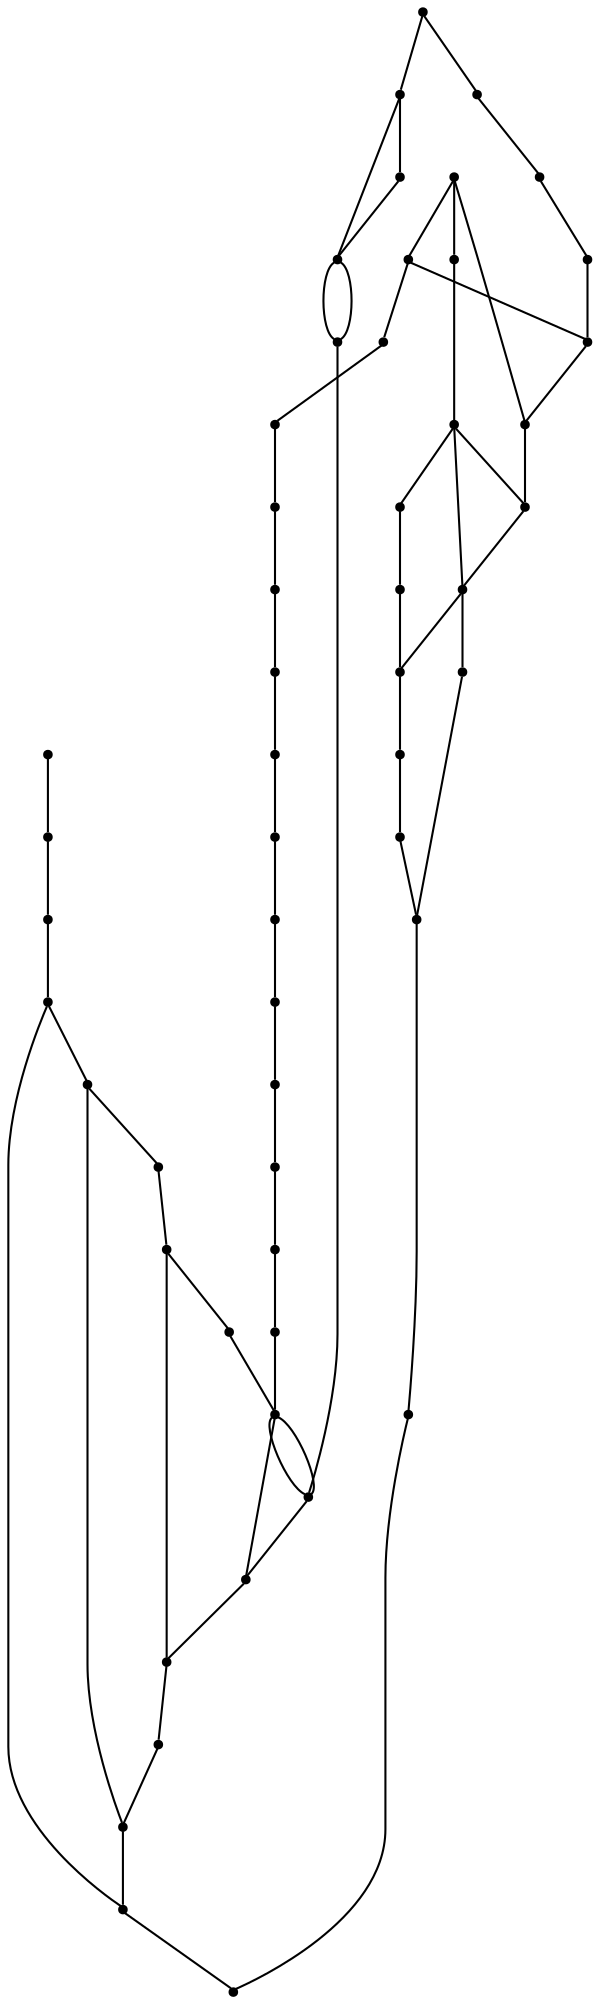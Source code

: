 graph {
  node [shape=point,comment="{\"directed\":false,\"doi\":\"10.1007/978-3-319-50106-2_9\",\"figure\":\"1 (2)\"}"]

  v0 [pos="1609.452166194494,1306.0059310832914"]
  v1 [pos="1557.1271649234202,1306.005168031631"]
  v2 [pos="1494.3428863557247,1306.005168031631"]
  v3 [pos="1494.3428863557247,1536.2221143938086"]
  v4 [pos="1557.1271649234202,1536.2263111779419"]
  v5 [pos="1473.410342310587,1306.005168031631"]
  v6 [pos="1473.410342310587,1536.2221143938086"]
  v7 [pos="1421.0895378750815,1536.2221143938086"]
  v8 [pos="1389.6928838135768,1536.2221143938086"]
  v9 [pos="1274.580551730758,1306.0059310832914"]
  v10 [pos="1253.6564013567568,1306.0059310832914"]
  v11 [pos="1169.9370352072156,1306.0059310832914"]
  v12 [pos="1138.5444508044438,1306.0059310832914"]
  v13 [pos="1211.7955101020498,1306.0059310832914"]
  v14 [pos="1609.452166194494,1525.75934078715"]
  v15 [pos="1609.452166194494,1326.9321777606312"]
  v16 [pos="1609.452166194494,1358.3271752826374"]
  v17 [pos="1609.452166194494,1400.18857090669"]
  v18 [pos="1609.452166194494,1431.5819787377368"]
  v19 [pos="1609.452166194494,1462.9740512283774"]
  v20 [pos="1609.452166194494,1483.9022055348687"]
  v21 [pos="1588.5217205671406,1306.0059310832914"]
  v22 [pos="1525.7347076974838,1306.005168031631"]
  v23 [pos="1442.0178850846505,1306.0059310832914"]
  v24 [pos="1421.0895378750815,1306.005168031631"]
  v25 [pos="1400.1599188971581,1306.005168031631"]
  v26 [pos="1379.2295368582222,1337.3990845637848"]
  v27 [pos="1379.2295368582222,1368.7953538385584"]
  v28 [pos="1379.2307450381586,1400.18857090669"]
  v29 [pos="1379.2295368582222,1431.5787993558179"]
  v30 [pos="1379.2295368582222,1452.5108960958885"]
  v31 [pos="1379.2307450381586,1483.9022055348687"]
  v32 [pos="1379.2295368582222,1504.831059305382"]
  v33 [pos="1588.5217205671406,1536.2265655284953"]
  v34 [pos="1525.7347076974838,1536.2221143938086"]
  v35 [pos="1442.0178850846505,1536.2265655284953"]
  v36 [pos="1305.9751073744783,1326.9321777606312"]
  v37 [pos="1305.9751073744783,1462.9739240531007"]
  v38 [pos="1305.9751073744783,1306.0059310832914"]
  v39 [pos="1305.9751073744783,1368.7925559824698"]
  v40 [pos="1305.9751073744783,1400.18857090669"]
  v41 [pos="1305.9751073744783,1431.577654778327"]
  v42 [pos="1274.5797250813278,1473.4379694125273"]
  v43 [pos="1243.1872678553916,1473.4379694125273"]
  v44 [pos="1211.796527516733,1473.4379694125273"]
  v45 [pos="1190.8620758190646,1473.4379694125273"]
  v46 [pos="1169.9370352072156,1473.439113990018"]
  v47 [pos="1232.7240480768724,1306.0059310832914"]
  v48 [pos="1138.5444508044438,1326.9321777606312"]
  v49 [pos="1138.5444508044438,1368.7925559824698"]
  v50 [pos="1138.5444508044438,1400.18857090669"]
  v51 [pos="1138.5444508044438,1431.577654778327"]
  v52 [pos="1138.5444508044438,1462.9739240531007"]

  v0 -- v12 [id="-1",pos="1609.452166194494,1306.0059310832914 1640.694618343081,1306.0119083212992 1661.7730342184175,1284.9254843828805 1661.7730342184175,1258.9173772338618 1661.7730342184175,1232.9093972601195 1640.694618343081,1211.827170105834 1614.6863196204615,1211.827170105834 1133.3096614942992,1211.827170105834 1133.3096614942992,1211.827170105834 1133.3096614942992,1211.827170105834 1107.3013627716798,1211.827170105834 1086.2188772376107,1232.9093972601195 1086.2188772376107,1258.9173772338618 1086.2188772376107,1284.9254843828805 1107.3013627716798,1306.0119083212992 1138.5444508044438,1306.0059310832914"]
  v0 -- v11 [id="-4",pos="1609.452166194494,1306.0059310832914 1633.464488073994,1306.003514753033 1648.6960761188436,1290.7803797743436 1648.6960761188436,1271.9943022419545 1648.6960761188436,1253.2124214936985 1633.464488073994,1237.9852169061526 1614.6864467972969,1237.9852169061526 1232.7213773633289,1237.9852169061526 1232.7213773633289,1237.9852169061526 1232.7213773633289,1237.9852169061526 1198.0491567293702,1237.9852169061526 1169.9363357346208,1266.0976933597142 1169.9370352072156,1306.0059310832914"]
  v0 -- v12 [id="-5",pos="1609.452166194494,1306.0059310832914 1637.7984202706123,1306.003514753033 1656.5389443808676,1287.2632203202775 1656.5389443808676,1264.1473333153276 1656.5389443808676,1241.0272495262445 1637.7984202706123,1222.2870822687657 1614.6864467972969,1222.2870822687657 1217.0272471681449,1222.286955093489 1217.0272471681449,1222.286955093489 1217.0272471681449,1222.286955093489 1173.687034964114,1222.286955093489 1138.5438785086844,1257.4296808463268 1138.5444508044438,1306.0059310832914"]
  v1 -- v13 [id="-6",pos="1557.1271649234202,1306.005168031631 1557.127228511838,1277.6534748824843 1538.3867044015826,1258.9131804497285 1515.270534092699,1258.9131804497285 1253.6539214084664,1258.9131804497285 1253.6539214084664,1258.9131804497285 1253.6539214084664,1258.9131804497285 1230.5335542640148,1258.9131804497285 1211.7930301537597,1277.6534748824843 1211.7955101020498,1306.0059310832914"]
  v2 -- v10 [id="-7",pos="1494.3428863557247,1306.005168031631 1494.34218688313,1289.213580364664 1484.9698899986358,1279.8454679527144 1473.4096428379924,1279.8454679527144 1274.5822686180359,1279.8454679527144 1274.5822686180359,1279.8454679527144 1274.5822686180359,1279.8454679527144 1263.026091116125,1279.8454679527144 1253.657991067199,1289.213580364664 1253.6564013567568,1306.0059310832914"]
  v5 -- v9 [id="-10",pos="1473.410342310587,1306.005168031631 1473.4097700148277,1294.9893727339827 1468.7257199903647,1290.3053801156461 1462.9456599984608,1290.3053801156461 1285.0463786344028,1290.3095768997791 1285.0463786344028,1290.3095768997791 1285.0463786344028,1290.3095768997791 1279.2703883012314,1290.3053801156461 1274.5863382767684,1294.9893727339827 1274.580551730758,1306.0059310832914"]
  v7 -- v43 [id="-12",pos="1421.0895378750815,1536.2221143938086 1421.322207895438,1555.6735093865661 1409.9787972391443,1567.387751304179 1395.759791157716,1567.6170483281765 1394.9304710141,1567.6170483281765 1394.9304710141,1567.6170483281765 1394.9304710141,1567.6170483281765 1269.3480516036504,1567.6169211528997 1269.3480516036504,1567.6169211528997 1269.3480516036504,1567.6169211528997 1268.5187314600346,1567.616793977623 1268.5187314600346,1567.616793977623 1268.5187314600346,1567.616793977623 1254.3039222141745,1567.387624128902 1242.9605115578809,1555.6733822112894 1243.193881050832,1541.4546775684482 1243.1872678553916,1473.4379694125273 1243.1872678553916,1473.4379694125273 1243.1872678553916,1473.4379694125273"]
  v8 -- v42 [id="-13",pos="1389.6928838135768,1536.2221143938086 1389.6921843409823,1547.2347938971764 1385.0081343165193,1551.918786515513 1379.2280743246154,1551.918786515513 1285.0463786344028,1551.918786515513 1285.0463786344028,1551.918786515513 1285.0463786344028,1551.918786515513 1279.2703883012314,1551.918786515513 1274.5863382767684,1547.2347938971764 1274.5863382767684,1541.454804743725 1274.5797250813278,1473.4379694125273 1274.5797250813278,1473.4379694125273 1274.5797250813278,1473.4379694125273"]
  v15 -- v0 [id="-17",pos="1609.452166194494,1326.9321777606312 1609.452166194494,1306.0059310832914 1609.452166194494,1306.0059310832914 1609.452166194494,1306.0059310832914"]
  v16 -- v15 [id="-18",pos="1609.452166194494,1358.3271752826374 1609.452166194494,1326.9321777606312 1609.452166194494,1326.9321777606312 1609.452166194494,1326.9321777606312"]
  v48 -- v49 [id="-19",pos="1138.5444508044438,1326.9321777606312 1125.4625963967073,1326.9316054718859 1125.4625963967073,1326.9316054718859 1125.4625963967073,1326.9316054718859 1125.4625963967073,1368.7877869095912 1125.4625963967073,1368.7877869095912 1125.4625963967073,1368.7877869095912 1138.5444508044438,1368.7925559824698 1138.5444508044438,1368.7925559824698 1138.5444508044438,1368.7925559824698"]
  v17 -- v16 [id="-20",pos="1609.452166194494,1400.18857090669 1609.452166194494,1358.3271752826374 1609.452166194494,1358.3271752826374 1609.452166194494,1358.3271752826374"]
  v18 -- v17 [id="-21",pos="1609.452166194494,1431.5819787377368 1609.452166194494,1400.18857090669 1609.452166194494,1400.18857090669 1609.452166194494,1400.18857090669"]
  v19 -- v18 [id="-22",pos="1609.452166194494,1462.9740512283774 1609.452166194494,1431.5819787377368 1609.452166194494,1431.5819787377368 1609.452166194494,1431.5819787377368"]
  v20 -- v19 [id="-23",pos="1609.452166194494,1483.9022055348687 1609.452166194494,1462.9740512283774 1609.452166194494,1462.9740512283774 1609.452166194494,1462.9740512283774"]
  v49 -- v51 [id="-25",pos="1138.5444508044438,1368.7925559824698 1125.4625963967073,1379.2601622496454 1125.4625963967073,1379.2601622496454 1125.4625963967073,1379.2601622496454 1125.4625963967073,1421.1162165120743 1125.4625963967073,1421.1162165120743 1125.4625963967073,1421.1162165120743 1138.5444508044438,1431.577654778327 1138.5444508044438,1431.577654778327 1138.5444508044438,1431.577654778327"]
  v14 -- v20 [id="-26",pos="1609.452166194494,1525.75934078715 1609.452166194494,1483.9022055348687 1609.452166194494,1483.9022055348687 1609.452166194494,1483.9022055348687"]
  v21 -- v0 [id="-28",pos="1588.5217205671406,1306.0059310832914 1609.452166194494,1306.0059310832914 1609.452166194494,1306.0059310832914 1609.452166194494,1306.0059310832914"]
  v1 -- v21 [id="-29",pos="1557.1271649234202,1306.005168031631 1588.5217205671406,1306.0059310832914 1588.5217205671406,1306.0059310832914 1588.5217205671406,1306.0059310832914"]
  v22 -- v1 [id="-30",pos="1525.7347076974838,1306.005168031631 1557.1271649234202,1306.005168031631 1557.1271649234202,1306.005168031631 1557.1271649234202,1306.005168031631"]
  v2 -- v22 [id="-31",pos="1494.3428863557247,1306.005168031631 1525.7347076974838,1306.005168031631 1525.7347076974838,1306.005168031631 1525.7347076974838,1306.005168031631"]
  v5 -- v2 [id="-32",pos="1473.410342310587,1306.005168031631 1494.3428863557247,1306.005168031631 1494.3428863557247,1306.005168031631 1494.3428863557247,1306.005168031631"]
  v23 -- v5 [id="-33",pos="1442.0178850846505,1306.0059310832914 1473.410342310587,1306.005168031631 1473.410342310587,1306.005168031631 1473.410342310587,1306.005168031631"]
  v24 -- v23 [id="-34",pos="1421.0895378750815,1306.005168031631 1442.0178850846505,1306.0059310832914 1442.0178850846505,1306.0059310832914 1442.0178850846505,1306.0059310832914"]
  v25 -- v24 [id="-35",pos="1400.1599188971581,1306.005168031631 1421.0895378750815,1306.005168031631 1421.0895378750815,1306.005168031631 1421.0895378750815,1306.005168031631"]
  v52 -- v46 [id="-36",pos="1138.5444508044438,1462.9739240531007 1169.9370352072156,1473.439113990018 1169.9370352072156,1473.439113990018 1169.9370352072156,1473.439113990018"]
  v46 -- v45 [id="-37",pos="1169.9370352072156,1473.439113990018 1190.8620758190646,1473.4379694125273 1190.8620758190646,1473.4379694125273 1190.8620758190646,1473.4379694125273"]
  v45 -- v44 [id="-38",pos="1190.8620758190646,1473.4379694125273 1211.796527516733,1473.4379694125273 1211.796527516733,1473.4379694125273 1211.796527516733,1473.4379694125273"]
  v44 -- v43 [id="-39",pos="1211.796527516733,1473.4379694125273 1243.1872678553916,1473.4379694125273 1243.1872678553916,1473.4379694125273 1243.1872678553916,1473.4379694125273"]
  v43 -- v42 [id="-40",pos="1243.1872678553916,1473.4379694125273 1274.5797250813278,1473.4379694125273 1274.5797250813278,1473.4379694125273 1274.5797250813278,1473.4379694125273"]
  v42 -- v37 [id="-41",pos="1274.5797250813278,1473.4379694125273 1305.9751073744783,1462.9739240531007 1305.9751073744783,1462.9739240531007 1305.9751073744783,1462.9739240531007"]
  v52 -- v51 [id="-42",pos="1138.5444508044438,1462.9739240531007 1138.5444508044438,1431.577654778327 1138.5444508044438,1431.577654778327 1138.5444508044438,1431.577654778327"]
  v51 -- v50 [id="-43",pos="1138.5444508044438,1431.577654778327 1138.5444508044438,1400.18857090669 1138.5444508044438,1400.18857090669 1138.5444508044438,1400.18857090669"]
  v50 -- v49 [id="-44",pos="1138.5444508044438,1400.18857090669 1138.5444508044438,1368.7925559824698 1138.5444508044438,1368.7925559824698 1138.5444508044438,1368.7925559824698"]
  v49 -- v48 [id="-45",pos="1138.5444508044438,1368.7925559824698 1138.5444508044438,1326.9321777606312 1138.5444508044438,1326.9321777606312 1138.5444508044438,1326.9321777606312"]
  v48 -- v12 [id="-46",pos="1138.5444508044438,1326.9321777606312 1138.5444508044438,1306.0059310832914 1138.5444508044438,1306.0059310832914 1138.5444508044438,1306.0059310832914"]
  v12 -- v11 [id="-48",pos="1138.5444508044438,1306.0059310832914 1169.9370352072156,1306.0059310832914 1169.9370352072156,1306.0059310832914 1169.9370352072156,1306.0059310832914"]
  v11 -- v13 [id="-49",pos="1169.9370352072156,1306.0059310832914 1211.7955101020498,1306.0059310832914 1211.7955101020498,1306.0059310832914 1211.7955101020498,1306.0059310832914"]
  v13 -- v47 [id="-50",pos="1211.7955101020498,1306.0059310832914 1232.7240480768724,1306.0059310832914 1232.7240480768724,1306.0059310832914 1232.7240480768724,1306.0059310832914"]
  v47 -- v10 [id="-51",pos="1232.7240480768724,1306.0059310832914 1253.6564013567568,1306.0059310832914 1253.6564013567568,1306.0059310832914 1253.6564013567568,1306.0059310832914"]
  v10 -- v9 [id="-52",pos="1253.6564013567568,1306.0059310832914 1274.580551730758,1306.0059310832914 1274.580551730758,1306.0059310832914 1274.580551730758,1306.0059310832914"]
  v9 -- v38 [id="-53",pos="1274.580551730758,1306.0059310832914 1305.9751073744783,1306.0059310832914 1305.9751073744783,1306.0059310832914 1305.9751073744783,1306.0059310832914"]
  v27 -- v26 [id="-57",pos="1379.2295368582222,1368.7953538385584 1379.2295368582222,1337.3990845637848 1379.2295368582222,1337.3990845637848 1379.2295368582222,1337.3990845637848"]
  v28 -- v27 [id="-58",pos="1379.2307450381586,1400.18857090669 1379.2295368582222,1368.7953538385584 1379.2295368582222,1368.7953538385584 1379.2295368582222,1368.7953538385584"]
  v29 -- v28 [id="-59",pos="1379.2295368582222,1431.5787993558179 1379.2307450381586,1400.18857090669 1379.2307450381586,1400.18857090669 1379.2307450381586,1400.18857090669"]
  v30 -- v29 [id="-60",pos="1379.2295368582222,1452.5108960958885 1379.2295368582222,1431.5787993558179 1379.2295368582222,1431.5787993558179 1379.2295368582222,1431.5787993558179"]
  v31 -- v30 [id="-61",pos="1379.2307450381586,1483.9022055348687 1379.2295368582222,1452.5108960958885 1379.2295368582222,1452.5108960958885 1379.2295368582222,1452.5108960958885"]
  v32 -- v31 [id="-62",pos="1379.2295368582222,1504.831059305382 1379.2307450381586,1483.9022055348687 1379.2307450381586,1483.9022055348687 1379.2307450381586,1483.9022055348687"]
  v8 -- v32 [id="-63",pos="1389.6928838135768,1536.2221143938086 1379.2295368582222,1504.831059305382 1379.2295368582222,1504.831059305382 1379.2295368582222,1504.831059305382"]
  v33 -- v14 [id="-64",pos="1588.5217205671406,1536.2265655284953 1609.452166194494,1525.75934078715 1609.452166194494,1525.75934078715 1609.452166194494,1525.75934078715"]
  v4 -- v33 [id="-65",pos="1557.1271649234202,1536.2263111779419 1588.5217205671406,1536.2265655284953 1588.5217205671406,1536.2265655284953 1588.5217205671406,1536.2265655284953"]
  v34 -- v4 [id="-68",pos="1525.7347076974838,1536.2221143938086 1557.1271649234202,1536.2263111779419 1557.1271649234202,1536.2263111779419 1557.1271649234202,1536.2263111779419"]
  v3 -- v34 [id="-69",pos="1494.3428863557247,1536.2221143938086 1525.7347076974838,1536.2221143938086 1525.7347076974838,1536.2221143938086 1525.7347076974838,1536.2221143938086"]
  v6 -- v3 [id="-70",pos="1473.410342310587,1536.2221143938086 1494.3428863557247,1536.2221143938086 1494.3428863557247,1536.2221143938086 1494.3428863557247,1536.2221143938086"]
  v35 -- v6 [id="-72",pos="1442.0178850846505,1536.2265655284953 1473.410342310587,1536.2221143938086 1473.410342310587,1536.2221143938086 1473.410342310587,1536.2221143938086"]
  v7 -- v35 [id="-73",pos="1421.0895378750815,1536.2221143938086 1442.0178850846505,1536.2265655284953 1442.0178850846505,1536.2265655284953 1442.0178850846505,1536.2265655284953"]
  v8 -- v7 [id="-74",pos="1389.6928838135768,1536.2221143938086 1421.0895378750815,1536.2221143938086 1421.0895378750815,1536.2221143938086 1421.0895378750815,1536.2221143938086"]
  v36 -- v38 [id="-83",pos="1305.9751073744783,1326.9321777606312 1305.9751073744783,1306.0059310832914 1305.9751073744783,1306.0059310832914 1305.9751073744783,1306.0059310832914"]
  v39 -- v36 [id="-84",pos="1305.9751073744783,1368.7925559824698 1305.9751073744783,1326.9321777606312 1305.9751073744783,1326.9321777606312 1305.9751073744783,1326.9321777606312"]
  v40 -- v39 [id="-85",pos="1305.9751073744783,1400.18857090669 1305.9751073744783,1368.7925559824698 1305.9751073744783,1368.7925559824698 1305.9751073744783,1368.7925559824698"]
  v41 -- v40 [id="-86",pos="1305.9751073744783,1431.577654778327 1305.9751073744783,1400.18857090669 1305.9751073744783,1400.18857090669 1305.9751073744783,1400.18857090669"]
  v37 -- v41 [id="-87",pos="1305.9751073744783,1462.9739240531007 1305.9751073744783,1431.577654778327 1305.9751073744783,1431.577654778327 1305.9751073744783,1431.577654778327"]
  v26 -- v39 [id="-79",pos="1379.2295368582222,1337.3990845637848 1305.9751073744783,1368.7925559824698 1305.9751073744783,1368.7925559824698 1305.9751073744783,1368.7925559824698"]
  v31 -- v37 [id="-82",pos="1379.2307450381586,1483.9022055348687 1305.9751073744783,1462.9739240531007 1305.9751073744783,1462.9739240531007 1305.9751073744783,1462.9739240531007"]
  v31 -- v41 [id="-284",pos="1379.2307450381586,1483.9022055348687 1305.9751073744783,1431.577654778327 1305.9751073744783,1431.577654778327 1305.9751073744783,1431.577654778327"]
  v41 -- v28 [id="-309",pos="1305.9751073744783,1431.577654778327 1379.2307450381586,1400.18857090669 1379.2307450381586,1400.18857090669 1379.2307450381586,1400.18857090669"]
}